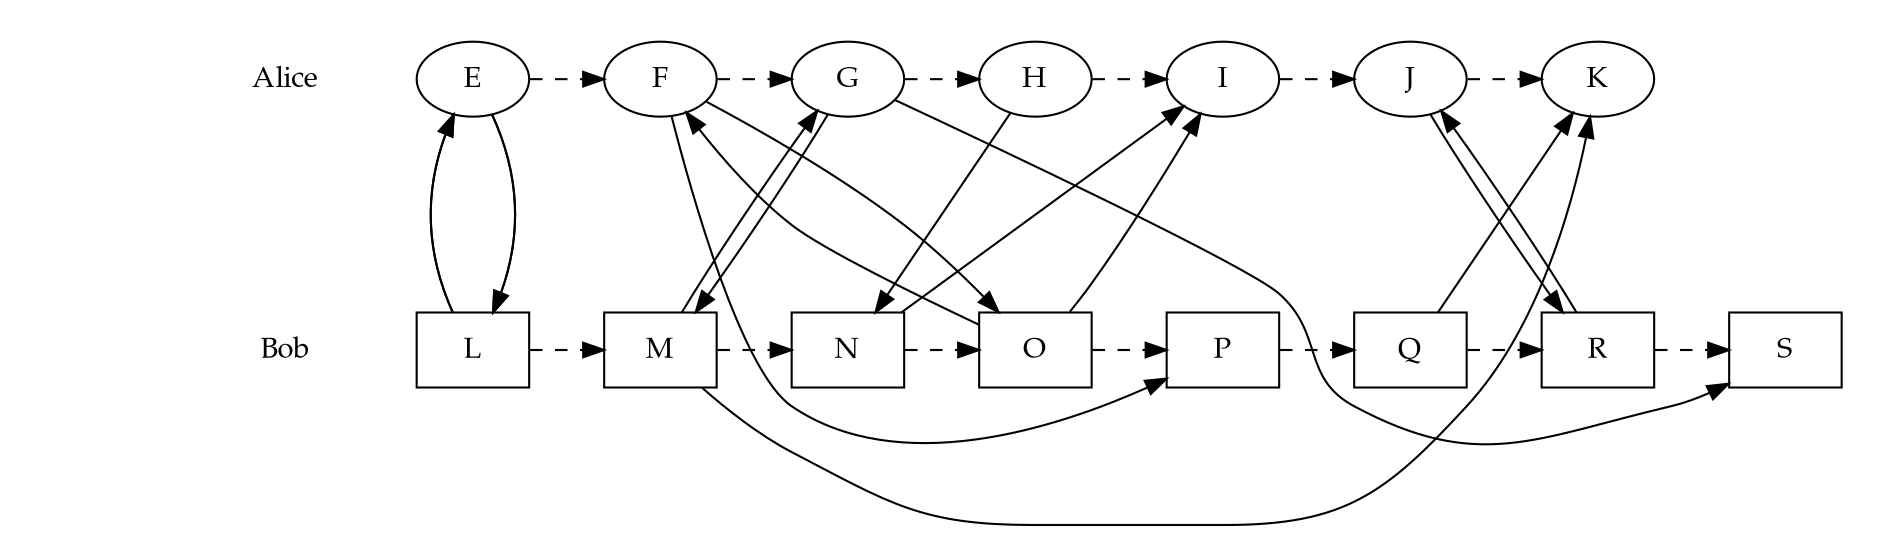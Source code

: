 digraph {
    rankdir="LR"
    node [style=filled, fontname="Palatino", fontsize=14]
    
    node [fillcolor="white"]
    "H"
    "Q" [shape=box]
    
    
    "E"
    "L" [shape=box]
    "P" [shape=box]
    "G"
    "M" [shape=box]
    "S" [shape=box]
    "O" [shape=box]
    "F"
    "I"
    "J"
    "R" [shape=box]
    
   
    "K"
    "N" [shape=box]
    
    edge [labeldistance=1.5, fontsize=12]
    edge [color="black", style="solid", dir="back"]
    "E" -> "L" [dir="forward" taillabel=" "]
    "L" -> "E" []
    "E" -> "L" [dir="back"]
    "L" -> "E" [dir="forward" taillabel=" "]
    "P" -> "F"
    "G" -> "M"
    "M" -> "G"
    "S" -> "G"
    "O" -> "F"
    "F" -> "O"
    "I" -> "O"
    "J" -> "R"
    "R" -> "J"
    
    edge [color="black", style="solid", dir="back"]
    "N" -> "H"
    "K" -> "Q"
    
    edge [color="black", style="solid", dir="back"]
    "I" -> "N"
    "K" -> "M"

   // Labels for subgraphs
    node [shape=none, fillcolor=transparent]
    d3, d4 [label=""]
    d1 [label="Bob"]
    d2 [label="Alice"]

    // Subgraph 1 representing Alice's actions
    subgraph cluster_1 {
        style = invis
        d2
        "E" "F" "G" "H" "I" "J" "K"
        // Invisible edges to define the order of nodes
        d2 -> "E"[style=invis]
        edge [style="dashed" dir="forward"]
        "E"-> "F" -> "G" -> "H" -> "I" -> "J" -> "K"
    }

    // Subgraph 2 representing Bob's actions
    subgraph cluster_2 {
       style = invis
        d1
        "L" "M" "N" "O" "P" "Q" "R" "S"
        // Invisible edges to define the order of nodes
        d1 ->L [style=invis]
        edge [style=dashed dir=forward]
         "L" -> "M" -> "N" -> "O" -> "P" -> "Q" -> "R" -> "S"
    }

    subgraph cluster_3 {
        style = invis
        d3 d4
    }

    edge[ style=invis ]
    d1  -> {d3,d4} -> d2;
}
